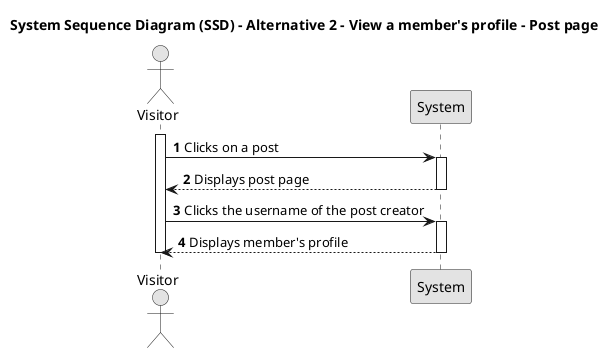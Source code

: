 @startuml SSD2

skinparam monochrome true
skinparam packageStyle rectangle
skinparam shadowing false

title System Sequence Diagram (SSD) - Alternative 2 - View a member's profile - Post page

autonumber

actor "Visitor" as Visitor
participant "System" as System

activate Visitor

    Visitor -> System: Clicks on a post 
    activate System

        System --> Visitor: Displays post page
        deactivate System

    Visitor -> System: Clicks the username of the post creator
    activate System

        System --> Visitor: Displays member's profile
        deactivate System

deactivate Visitor

@enduml
